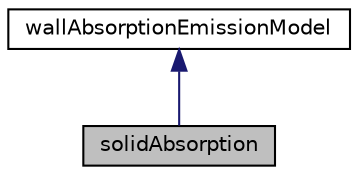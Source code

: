 digraph "solidAbsorption"
{
  bgcolor="transparent";
  edge [fontname="Helvetica",fontsize="10",labelfontname="Helvetica",labelfontsize="10"];
  node [fontname="Helvetica",fontsize="10",shape=record];
  Node1 [label="solidAbsorption",height=0.2,width=0.4,color="black", fillcolor="grey75", style="filled" fontcolor="black"];
  Node2 -> Node1 [dir="back",color="midnightblue",fontsize="10",style="solid",fontname="Helvetica"];
  Node2 [label="wallAbsorptionEmissionModel",height=0.2,width=0.4,color="black",URL="$classFoam_1_1radiation_1_1wallAbsorptionEmissionModel.html",tooltip="Based class for wall absorption emission models. "];
}

